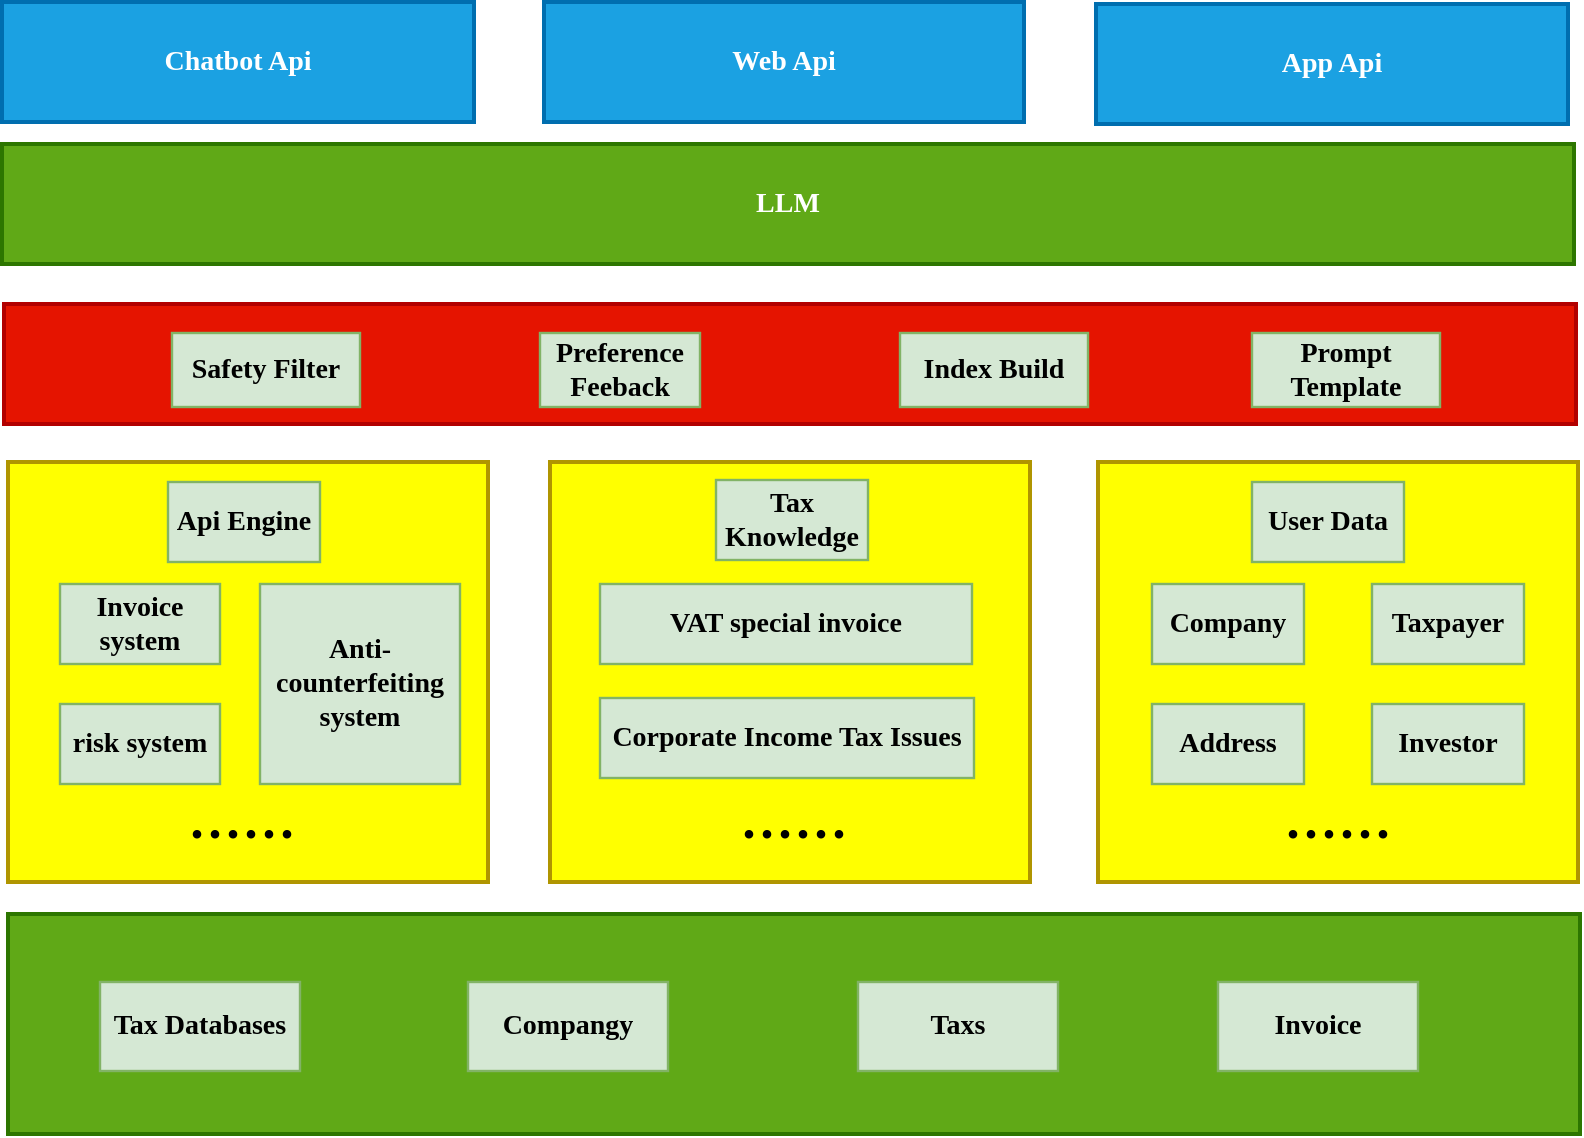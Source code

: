 <mxfile version="21.6.6" type="github">
  <diagram id="prtHgNgQTEPvFCAcTncT" name="Page-1">
    <mxGraphModel dx="1134" dy="736" grid="1" gridSize="10" guides="1" tooltips="1" connect="1" arrows="1" fold="1" page="1" pageScale="1" pageWidth="827" pageHeight="1169" math="0" shadow="0">
      <root>
        <mxCell id="0" />
        <mxCell id="1" parent="0" />
        <mxCell id="x8nBXtsITXjmfS0OLeBi-2" value="" style="rounded=0;whiteSpace=wrap;html=1;fontSize=14;glass=0;strokeWidth=2;perimeterSpacing=0;fillColor=#FFFF00;strokeColor=#B09500;fontFamily=Garamond;fontColor=#000000;fontStyle=1" parent="1" vertex="1">
          <mxGeometry x="24" y="339" width="240" height="210" as="geometry" />
        </mxCell>
        <mxCell id="x8nBXtsITXjmfS0OLeBi-4" value="" style="rounded=0;whiteSpace=wrap;html=1;fontSize=14;glass=0;strokeWidth=2;perimeterSpacing=0;fillColor=#FFFF00;strokeColor=#B09500;fontFamily=Garamond;fontColor=#000000;fontStyle=1" parent="1" vertex="1">
          <mxGeometry x="295" y="339" width="240" height="210" as="geometry" />
        </mxCell>
        <mxCell id="x8nBXtsITXjmfS0OLeBi-5" value="" style="rounded=0;whiteSpace=wrap;html=1;fontSize=14;glass=0;strokeWidth=2;perimeterSpacing=0;fillColor=#FFFF00;strokeColor=#B09500;fontFamily=Garamond;fontColor=#000000;fontStyle=1" parent="1" vertex="1">
          <mxGeometry x="569" y="339" width="240" height="210" as="geometry" />
        </mxCell>
        <mxCell id="x8nBXtsITXjmfS0OLeBi-6" value="" style="rounded=0;whiteSpace=wrap;html=1;fontSize=14;glass=0;strokeWidth=2;perimeterSpacing=0;fillColor=#60a917;strokeColor=#2D7600;fontFamily=Garamond;fontColor=#ffffff;fontStyle=1" parent="1" vertex="1">
          <mxGeometry x="24" y="565" width="786" height="110" as="geometry" />
        </mxCell>
        <mxCell id="x8nBXtsITXjmfS0OLeBi-7" value="LLM" style="rounded=0;whiteSpace=wrap;html=1;fontSize=14;glass=0;strokeWidth=2;perimeterSpacing=0;fillColor=#60a917;strokeColor=#2D7600;fontFamily=Garamond;fontColor=#ffffff;fontStyle=1" parent="1" vertex="1">
          <mxGeometry x="21" y="180" width="786" height="60" as="geometry" />
        </mxCell>
        <mxCell id="x8nBXtsITXjmfS0OLeBi-8" value="Chatbot Api" style="rounded=0;whiteSpace=wrap;html=1;fontSize=14;glass=0;strokeWidth=2;perimeterSpacing=0;fillColor=#1ba1e2;strokeColor=#006EAF;fontFamily=Garamond;fontColor=#ffffff;fontStyle=1" parent="1" vertex="1">
          <mxGeometry x="21" y="109" width="236" height="60" as="geometry" />
        </mxCell>
        <mxCell id="x8nBXtsITXjmfS0OLeBi-9" value="Web Api" style="rounded=0;whiteSpace=wrap;html=1;fontSize=14;glass=0;strokeWidth=2;perimeterSpacing=0;fillColor=#1ba1e2;strokeColor=#006EAF;fontFamily=Garamond;fontColor=#ffffff;fontStyle=1" parent="1" vertex="1">
          <mxGeometry x="292" y="109" width="240" height="60" as="geometry" />
        </mxCell>
        <mxCell id="x8nBXtsITXjmfS0OLeBi-10" value="App Api" style="rounded=0;whiteSpace=wrap;html=1;fontSize=14;glass=0;strokeWidth=2;perimeterSpacing=0;fillColor=#1ba1e2;strokeColor=#006EAF;fontFamily=Garamond;fontColor=#ffffff;fontStyle=1" parent="1" vertex="1">
          <mxGeometry x="568" y="110" width="236" height="60" as="geometry" />
        </mxCell>
        <mxCell id="x8nBXtsITXjmfS0OLeBi-11" value="Api Engine" style="rounded=0;whiteSpace=wrap;html=1;fontSize=14;glass=0;strokeWidth=1.2;perimeterSpacing=0;fillColor=#d5e8d4;strokeColor=#82b366;fontFamily=Garamond;fontStyle=1" parent="1" vertex="1">
          <mxGeometry x="104" y="349" width="76" height="40" as="geometry" />
        </mxCell>
        <mxCell id="x8nBXtsITXjmfS0OLeBi-12" value="Tax Knowledge" style="rounded=0;whiteSpace=wrap;html=1;fontSize=14;glass=0;strokeWidth=1.2;perimeterSpacing=0;fillColor=#d5e8d4;strokeColor=#82b366;fontFamily=Garamond;fontStyle=1" parent="1" vertex="1">
          <mxGeometry x="378" y="348" width="76" height="40" as="geometry" />
        </mxCell>
        <mxCell id="x8nBXtsITXjmfS0OLeBi-13" value="User Data" style="rounded=0;whiteSpace=wrap;html=1;fontSize=14;glass=0;strokeWidth=1.2;perimeterSpacing=0;fillColor=#d5e8d4;strokeColor=#82b366;fontFamily=Garamond;fontStyle=1" parent="1" vertex="1">
          <mxGeometry x="646" y="349" width="76" height="40" as="geometry" />
        </mxCell>
        <mxCell id="x8nBXtsITXjmfS0OLeBi-14" value="Tax Databases" style="rounded=0;whiteSpace=wrap;html=1;fontSize=14;glass=0;strokeWidth=1.2;perimeterSpacing=0;fillColor=#d5e8d4;strokeColor=#82b366;fontFamily=Garamond;fontStyle=1" parent="1" vertex="1">
          <mxGeometry x="70" y="599" width="100" height="44.5" as="geometry" />
        </mxCell>
        <mxCell id="x8nBXtsITXjmfS0OLeBi-15" value="Compangy" style="rounded=0;whiteSpace=wrap;html=1;fontSize=14;glass=0;strokeWidth=1.2;perimeterSpacing=0;fillColor=#d5e8d4;strokeColor=#82b366;fontFamily=Garamond;fontStyle=1" parent="1" vertex="1">
          <mxGeometry x="254" y="599" width="100" height="44.5" as="geometry" />
        </mxCell>
        <mxCell id="x8nBXtsITXjmfS0OLeBi-16" value="Taxs" style="rounded=0;whiteSpace=wrap;html=1;fontSize=14;glass=0;strokeWidth=1.2;perimeterSpacing=0;fillColor=#d5e8d4;strokeColor=#82b366;fontFamily=Garamond;fontStyle=1" parent="1" vertex="1">
          <mxGeometry x="449" y="599" width="100" height="44.5" as="geometry" />
        </mxCell>
        <mxCell id="x8nBXtsITXjmfS0OLeBi-17" value="Invoice" style="rounded=0;whiteSpace=wrap;html=1;fontSize=14;glass=0;strokeWidth=1.2;perimeterSpacing=0;fillColor=#d5e8d4;strokeColor=#82b366;fontFamily=Garamond;fontStyle=1" parent="1" vertex="1">
          <mxGeometry x="629" y="599" width="100" height="44.5" as="geometry" />
        </mxCell>
        <mxCell id="x8nBXtsITXjmfS0OLeBi-18" value="" style="rounded=0;whiteSpace=wrap;html=1;fontSize=14;glass=0;strokeWidth=2;perimeterSpacing=0;fillColor=#e51400;strokeColor=#B20000;fontFamily=Garamond;fontColor=#ffffff;fontStyle=1" parent="1" vertex="1">
          <mxGeometry x="22" y="260" width="786" height="60" as="geometry" />
        </mxCell>
        <mxCell id="x8nBXtsITXjmfS0OLeBi-19" value="Safety Filter" style="rounded=0;whiteSpace=wrap;html=1;fontSize=14;glass=0;strokeWidth=1.2;perimeterSpacing=0;fillColor=#d5e8d4;strokeColor=#82b366;fontFamily=Garamond;fontStyle=1" parent="1" vertex="1">
          <mxGeometry x="106" y="274.5" width="94" height="37" as="geometry" />
        </mxCell>
        <mxCell id="x8nBXtsITXjmfS0OLeBi-20" value="Preference Feeback" style="rounded=0;whiteSpace=wrap;html=1;fontSize=14;glass=0;strokeWidth=1.2;perimeterSpacing=0;fillColor=#d5e8d4;strokeColor=#82b366;fontFamily=Garamond;fontStyle=1" parent="1" vertex="1">
          <mxGeometry x="290" y="274.5" width="80" height="37" as="geometry" />
        </mxCell>
        <mxCell id="x8nBXtsITXjmfS0OLeBi-21" value="Prompt Template" style="rounded=0;whiteSpace=wrap;html=1;fontSize=14;glass=0;strokeWidth=1.2;perimeterSpacing=0;fillColor=#d5e8d4;strokeColor=#82b366;fontFamily=Garamond;fontStyle=1" parent="1" vertex="1">
          <mxGeometry x="646" y="274.5" width="94" height="37" as="geometry" />
        </mxCell>
        <mxCell id="x8nBXtsITXjmfS0OLeBi-22" value="Index Build" style="rounded=0;whiteSpace=wrap;html=1;fontSize=14;glass=0;strokeWidth=1.2;perimeterSpacing=0;fillColor=#d5e8d4;strokeColor=#82b366;fontFamily=Garamond;fontStyle=1" parent="1" vertex="1">
          <mxGeometry x="470" y="274.5" width="94" height="37" as="geometry" />
        </mxCell>
        <mxCell id="BvTnNGIOPhgkg8TBbknM-2" value="VAT special invoice" style="rounded=0;whiteSpace=wrap;html=1;fontSize=14;glass=0;strokeWidth=1.2;perimeterSpacing=0;fillColor=#d5e8d4;strokeColor=#82b366;fontFamily=Garamond;fontStyle=1" parent="1" vertex="1">
          <mxGeometry x="320" y="400" width="186" height="40" as="geometry" />
        </mxCell>
        <mxCell id="BvTnNGIOPhgkg8TBbknM-4" value="Corporate Income Tax Issues" style="rounded=0;whiteSpace=wrap;html=1;fontSize=14;glass=0;strokeWidth=1.2;perimeterSpacing=0;fillColor=#d5e8d4;strokeColor=#82b366;fontFamily=Garamond;fontStyle=1" parent="1" vertex="1">
          <mxGeometry x="320" y="457" width="187" height="40" as="geometry" />
        </mxCell>
        <mxCell id="BvTnNGIOPhgkg8TBbknM-5" value="Invoice system" style="rounded=0;whiteSpace=wrap;html=1;fontSize=14;glass=0;strokeWidth=1.2;perimeterSpacing=0;fillColor=#d5e8d4;strokeColor=#82b366;fontFamily=Garamond;fontStyle=1" parent="1" vertex="1">
          <mxGeometry x="50" y="400" width="80" height="40" as="geometry" />
        </mxCell>
        <mxCell id="BvTnNGIOPhgkg8TBbknM-6" value="Anti-counterfeiting system" style="rounded=0;whiteSpace=wrap;html=1;fontSize=14;glass=0;strokeWidth=1.2;perimeterSpacing=0;fillColor=#d5e8d4;strokeColor=#82b366;fontFamily=Garamond;fontStyle=1" parent="1" vertex="1">
          <mxGeometry x="150" y="400" width="100" height="100" as="geometry" />
        </mxCell>
        <mxCell id="BvTnNGIOPhgkg8TBbknM-7" value="risk system" style="rounded=0;whiteSpace=wrap;html=1;fontSize=14;glass=0;strokeWidth=1.2;perimeterSpacing=0;fillColor=#d5e8d4;strokeColor=#82b366;fontFamily=Garamond;fontStyle=1" parent="1" vertex="1">
          <mxGeometry x="50" y="460" width="80" height="40" as="geometry" />
        </mxCell>
        <mxCell id="BvTnNGIOPhgkg8TBbknM-11" value="Company" style="rounded=0;whiteSpace=wrap;html=1;fontSize=14;glass=0;strokeWidth=1.2;perimeterSpacing=0;fillColor=#d5e8d4;strokeColor=#82b366;fontFamily=Garamond;fontStyle=1" parent="1" vertex="1">
          <mxGeometry x="596" y="400" width="76" height="40" as="geometry" />
        </mxCell>
        <mxCell id="BvTnNGIOPhgkg8TBbknM-12" value="Taxpayer" style="rounded=0;whiteSpace=wrap;html=1;fontSize=14;glass=0;strokeWidth=1.2;perimeterSpacing=0;fillColor=#d5e8d4;strokeColor=#82b366;fontFamily=Garamond;fontStyle=1" parent="1" vertex="1">
          <mxGeometry x="706" y="400" width="76" height="40" as="geometry" />
        </mxCell>
        <mxCell id="BvTnNGIOPhgkg8TBbknM-13" value="Address" style="rounded=0;whiteSpace=wrap;html=1;fontSize=14;glass=0;strokeWidth=1.2;perimeterSpacing=0;fillColor=#d5e8d4;strokeColor=#82b366;fontFamily=Garamond;fontStyle=1" parent="1" vertex="1">
          <mxGeometry x="596" y="460" width="76" height="40" as="geometry" />
        </mxCell>
        <mxCell id="BvTnNGIOPhgkg8TBbknM-14" value="Investor" style="rounded=0;whiteSpace=wrap;html=1;fontSize=14;glass=0;strokeWidth=1.2;perimeterSpacing=0;fillColor=#d5e8d4;strokeColor=#82b366;fontFamily=Garamond;fontStyle=1" parent="1" vertex="1">
          <mxGeometry x="706" y="460" width="76" height="40" as="geometry" />
        </mxCell>
        <mxCell id="yiM3Hf0KPE5THt-1HH-v-1" value="&lt;font style=&quot;font-size: 36px;&quot;&gt;......&lt;/font&gt;" style="text;html=1;strokeColor=none;fillColor=none;align=center;verticalAlign=middle;whiteSpace=wrap;rounded=0;fontSize=20;fontFamily=Architects Daughter;" vertex="1" parent="1">
          <mxGeometry x="387" y="500" width="60" height="30" as="geometry" />
        </mxCell>
        <mxCell id="yiM3Hf0KPE5THt-1HH-v-3" value="&lt;font style=&quot;font-size: 36px;&quot;&gt;......&lt;/font&gt;" style="text;html=1;strokeColor=none;fillColor=none;align=center;verticalAlign=middle;whiteSpace=wrap;rounded=0;fontSize=20;fontFamily=Architects Daughter;" vertex="1" parent="1">
          <mxGeometry x="659" y="500" width="60" height="30" as="geometry" />
        </mxCell>
        <mxCell id="yiM3Hf0KPE5THt-1HH-v-4" value="&lt;font style=&quot;font-size: 36px;&quot;&gt;......&lt;/font&gt;" style="text;html=1;strokeColor=none;fillColor=none;align=center;verticalAlign=middle;whiteSpace=wrap;rounded=0;fontSize=20;fontFamily=Architects Daughter;" vertex="1" parent="1">
          <mxGeometry x="111" y="500" width="60" height="30" as="geometry" />
        </mxCell>
      </root>
    </mxGraphModel>
  </diagram>
</mxfile>
